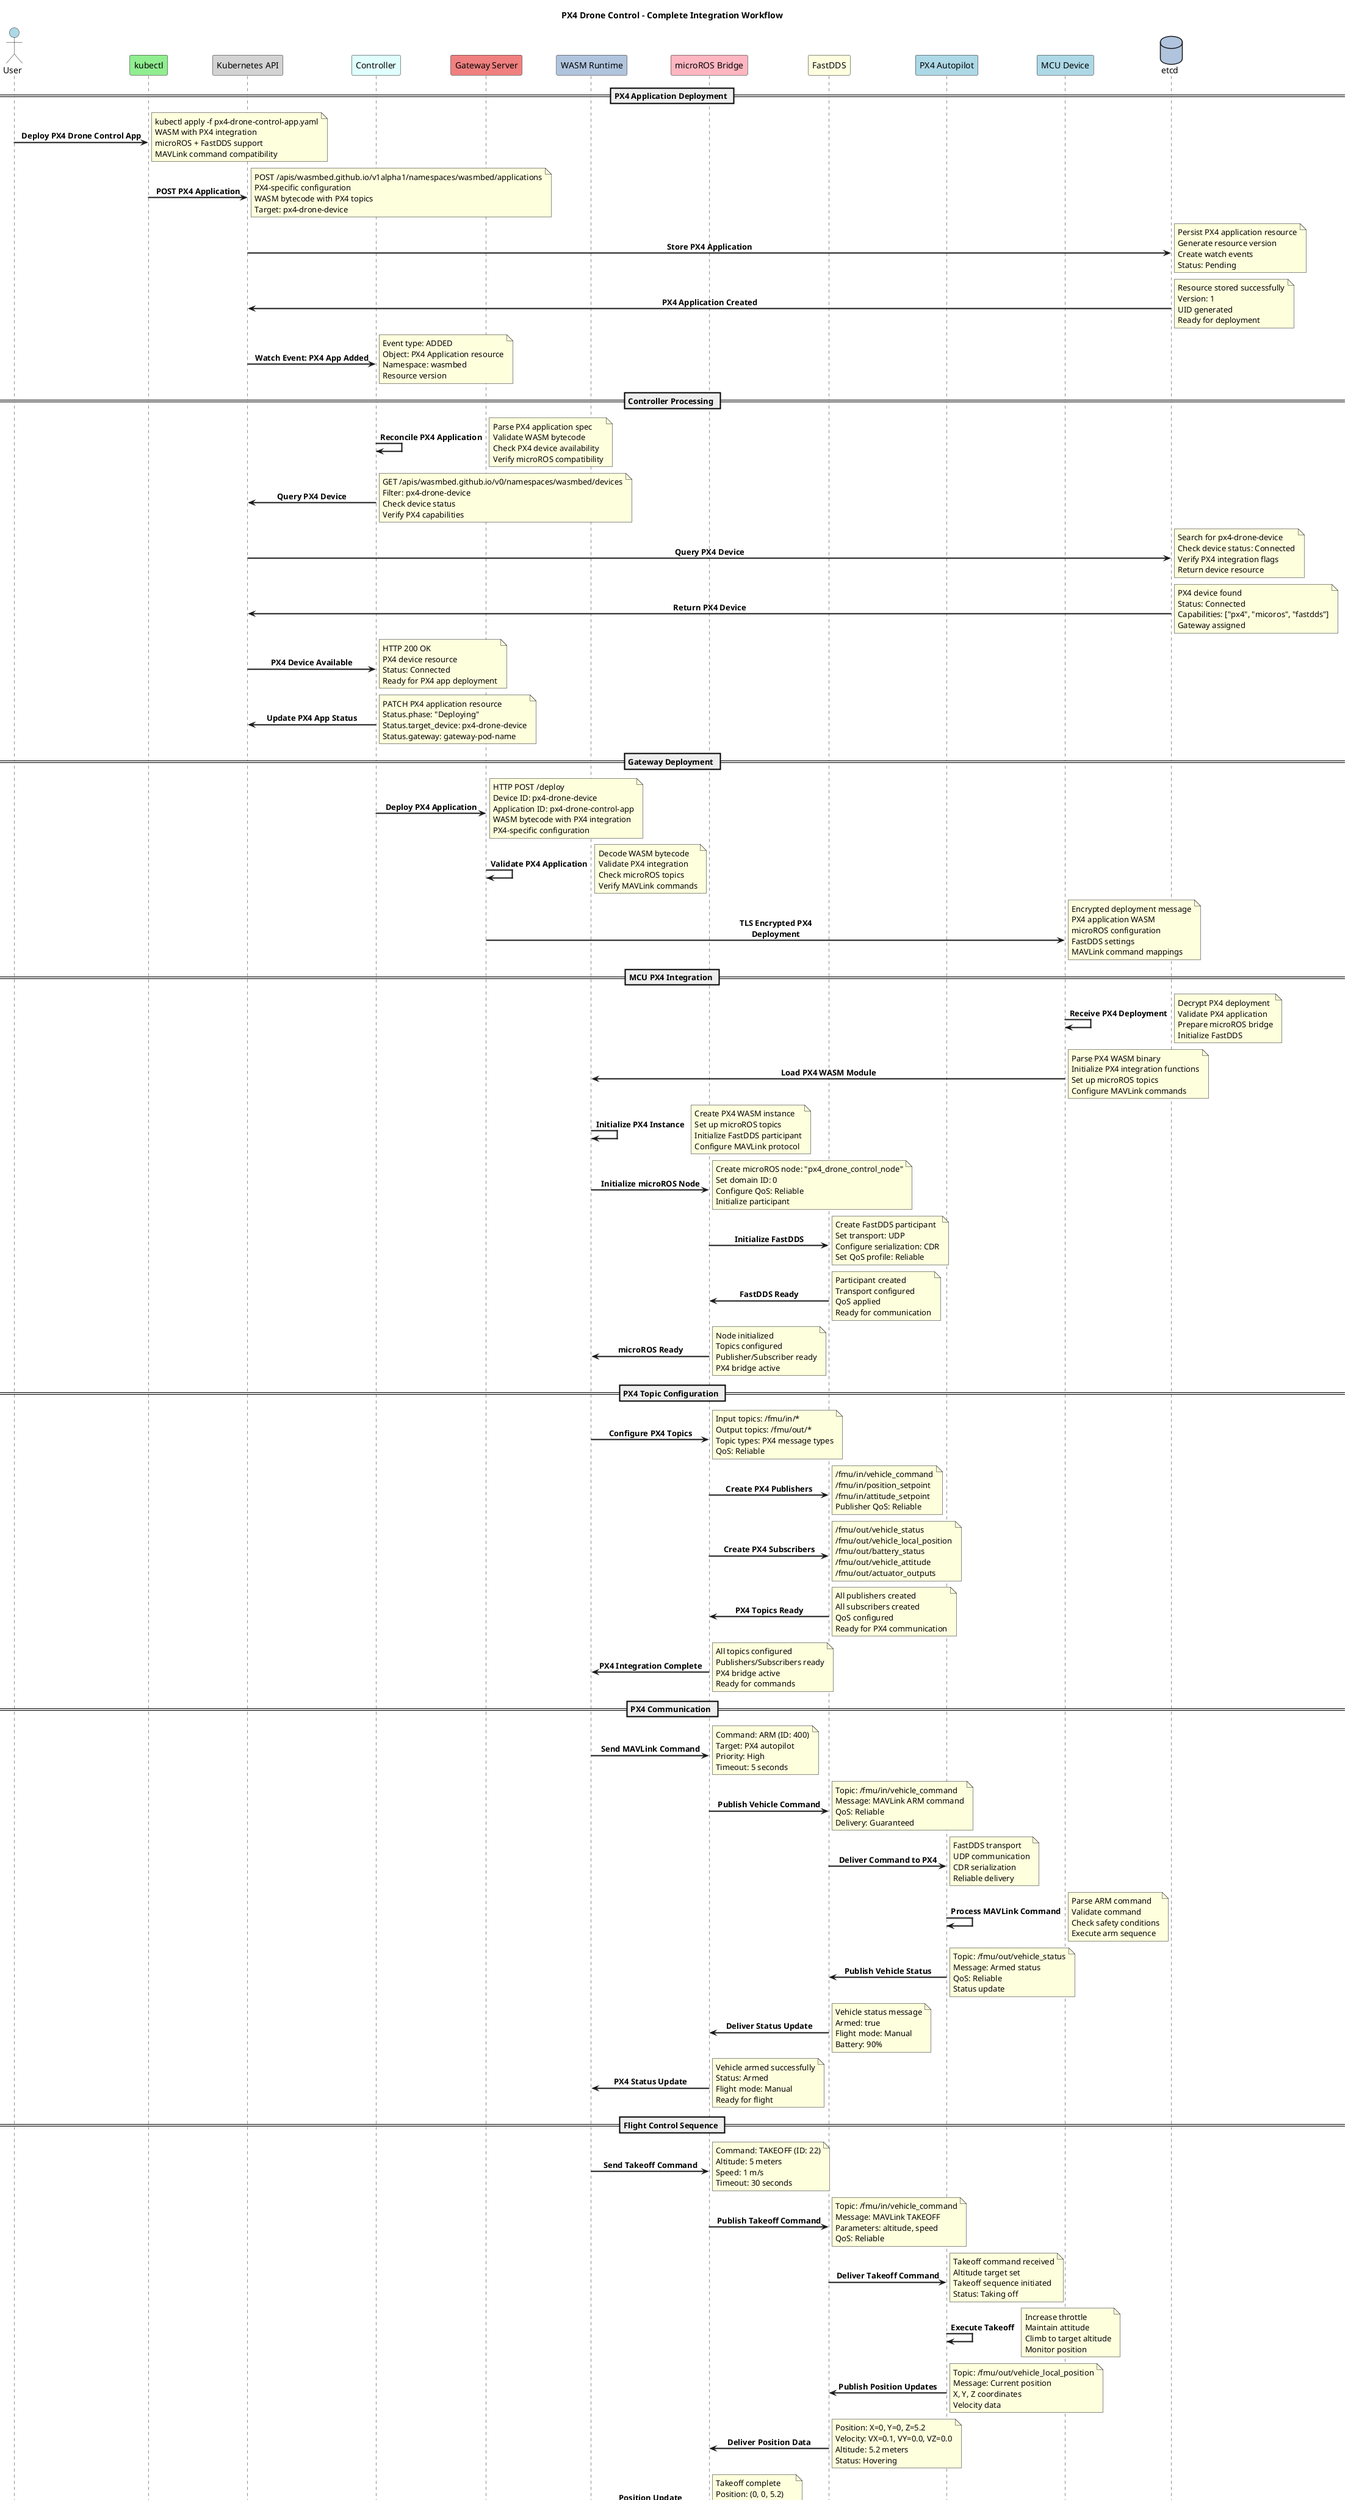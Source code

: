 ' SPDX-License-Identifier: CC-BY-4.0
' Copyright © 2025 Wasmbed contributors

@startuml
title PX4 Drone Control - Complete Integration Workflow

skinparam wrapMessageWidth 200
skinparam sequenceMessageAlign center
skinparam sequenceArrowThickness 2
skinparam sequenceLifeLineBackgroundColor #E8F4FD
skinparam sequenceActorBackgroundColor #D4E6F1
skinparam sequenceParticipantBackgroundColor #F8F9FA

actor "User" as USER #LightBlue
participant "kubectl" as KUBECTL #LightGreen
participant "Kubernetes API" as K8S_API #LightGray
participant "Controller" as CONTROLLER #LightCyan
participant "Gateway Server" as GATEWAY #LightCoral
participant "WASM Runtime" as WASM_RT #LightSteelBlue
participant "microROS Bridge" as MICROROS #LightPink
participant "FastDDS" as FASTDDS #LightYellow
participant "PX4 Autopilot" as PX4 #LightBlue
participant "MCU Device" as MCU #LightBlue
database "etcd" as ETCD #LightSteelBlue

== PX4 Application Deployment ==

USER -> KUBECTL : **Deploy PX4 Drone Control App**
note right : kubectl apply -f px4-drone-control-app.yaml\nWASM with PX4 integration\nmicroROS + FastDDS support\nMAVLink command compatibility

KUBECTL -> K8S_API : **POST PX4 Application**
note right : POST /apis/wasmbed.github.io/v1alpha1/namespaces/wasmbed/applications\nPX4-specific configuration\nWASM bytecode with PX4 topics\nTarget: px4-drone-device

K8S_API -> ETCD : **Store PX4 Application**
note right : Persist PX4 application resource\nGenerate resource version\nCreate watch events\nStatus: Pending

ETCD -> K8S_API : **PX4 Application Created**
note right : Resource stored successfully\nVersion: 1\nUID generated\nReady for deployment

K8S_API -> CONTROLLER : **Watch Event: PX4 App Added**
note right : Event type: ADDED\nObject: PX4 Application resource\nNamespace: wasmbed\nResource version

== Controller Processing ==

CONTROLLER -> CONTROLLER : **Reconcile PX4 Application**
note right : Parse PX4 application spec\nValidate WASM bytecode\nCheck PX4 device availability\nVerify microROS compatibility

CONTROLLER -> K8S_API : **Query PX4 Device**
note right : GET /apis/wasmbed.github.io/v0/namespaces/wasmbed/devices\nFilter: px4-drone-device\nCheck device status\nVerify PX4 capabilities

K8S_API -> ETCD : **Query PX4 Device**
note right : Search for px4-drone-device\nCheck device status: Connected\nVerify PX4 integration flags\nReturn device resource

ETCD -> K8S_API : **Return PX4 Device**
note right : PX4 device found\nStatus: Connected\nCapabilities: ["px4", "micoros", "fastdds"]\nGateway assigned

K8S_API -> CONTROLLER : **PX4 Device Available**
note right : HTTP 200 OK\nPX4 device resource\nStatus: Connected\nReady for PX4 app deployment

CONTROLLER -> K8S_API : **Update PX4 App Status**
note right : PATCH PX4 application resource\nStatus.phase: "Deploying"\nStatus.target_device: px4-drone-device\nStatus.gateway: gateway-pod-name

== Gateway Deployment ==

CONTROLLER -> GATEWAY : **Deploy PX4 Application**
note right : HTTP POST /deploy\nDevice ID: px4-drone-device\nApplication ID: px4-drone-control-app\nWASM bytecode with PX4 integration\nPX4-specific configuration

GATEWAY -> GATEWAY : **Validate PX4 Application**
note right : Decode WASM bytecode\nValidate PX4 integration\nCheck microROS topics\nVerify MAVLink commands

GATEWAY -> MCU : **TLS Encrypted PX4 Deployment**
note right : Encrypted deployment message\nPX4 application WASM\nmicroROS configuration\nFastDDS settings\nMAVLink command mappings

== MCU PX4 Integration ==

MCU -> MCU : **Receive PX4 Deployment**
note right : Decrypt PX4 deployment\nValidate PX4 application\nPrepare microROS bridge\nInitialize FastDDS

MCU -> WASM_RT : **Load PX4 WASM Module**
note right : Parse PX4 WASM binary\nInitialize PX4 integration functions\nSet up microROS topics\nConfigure MAVLink commands

WASM_RT -> WASM_RT : **Initialize PX4 Instance**
note right : Create PX4 WASM instance\nSet up microROS topics\nInitialize FastDDS participant\nConfigure MAVLink protocol

WASM_RT -> MICROROS : **Initialize microROS Node**
note right : Create microROS node: "px4_drone_control_node"\nSet domain ID: 0\nConfigure QoS: Reliable\nInitialize participant

MICROROS -> FASTDDS : **Initialize FastDDS**
note right : Create FastDDS participant\nSet transport: UDP\nConfigure serialization: CDR\nSet QoS profile: Reliable

FASTDDS -> MICROROS : **FastDDS Ready**
note right : Participant created\nTransport configured\nQoS applied\nReady for communication

MICROROS -> WASM_RT : **microROS Ready**
note right : Node initialized\nTopics configured\nPublisher/Subscriber ready\nPX4 bridge active

== PX4 Topic Configuration ==

WASM_RT -> MICROROS : **Configure PX4 Topics**
note right : Input topics: /fmu/in/*\nOutput topics: /fmu/out/*\nTopic types: PX4 message types\nQoS: Reliable

MICROROS -> FASTDDS : **Create PX4 Publishers**
note right : /fmu/in/vehicle_command\n/fmu/in/position_setpoint\n/fmu/in/attitude_setpoint\nPublisher QoS: Reliable

MICROROS -> FASTDDS : **Create PX4 Subscribers**
note right : /fmu/out/vehicle_status\n/fmu/out/vehicle_local_position\n/fmu/out/battery_status\n/fmu/out/vehicle_attitude\n/fmu/out/actuator_outputs

FASTDDS -> MICROROS : **PX4 Topics Ready**
note right : All publishers created\nAll subscribers created\nQoS configured\nReady for PX4 communication

MICROROS -> WASM_RT : **PX4 Integration Complete**
note right : All topics configured\nPublishers/Subscribers ready\nPX4 bridge active\nReady for commands

== PX4 Communication ==

WASM_RT -> MICROROS : **Send MAVLink Command**
note right : Command: ARM (ID: 400)\nTarget: PX4 autopilot\nPriority: High\nTimeout: 5 seconds

MICROROS -> FASTDDS : **Publish Vehicle Command**
note right : Topic: /fmu/in/vehicle_command\nMessage: MAVLink ARM command\nQoS: Reliable\nDelivery: Guaranteed

FASTDDS -> PX4 : **Deliver Command to PX4**
note right : FastDDS transport\nUDP communication\nCDR serialization\nReliable delivery

PX4 -> PX4 : **Process MAVLink Command**
note right : Parse ARM command\nValidate command\nCheck safety conditions\nExecute arm sequence

PX4 -> FASTDDS : **Publish Vehicle Status**
note right : Topic: /fmu/out/vehicle_status\nMessage: Armed status\nQoS: Reliable\nStatus update

FASTDDS -> MICROROS : **Deliver Status Update**
note right : Vehicle status message\nArmed: true\nFlight mode: Manual\nBattery: 90%

MICROROS -> WASM_RT : **PX4 Status Update**
note right : Vehicle armed successfully\nStatus: Armed\nFlight mode: Manual\nReady for flight

== Flight Control Sequence ==

WASM_RT -> MICROROS : **Send Takeoff Command**
note right : Command: TAKEOFF (ID: 22)\nAltitude: 5 meters\nSpeed: 1 m/s\nTimeout: 30 seconds

MICROROS -> FASTDDS : **Publish Takeoff Command**
note right : Topic: /fmu/in/vehicle_command\nMessage: MAVLink TAKEOFF\nParameters: altitude, speed\nQoS: Reliable

FASTDDS -> PX4 : **Deliver Takeoff Command**
note right : Takeoff command received\nAltitude target set\nTakeoff sequence initiated\nStatus: Taking off

PX4 -> PX4 : **Execute Takeoff**
note right : Increase throttle\nMaintain attitude\nClimb to target altitude\nMonitor position

PX4 -> FASTDDS : **Publish Position Updates**
note right : Topic: /fmu/out/vehicle_local_position\nMessage: Current position\nX, Y, Z coordinates\nVelocity data

FASTDDS -> MICROROS : **Deliver Position Data**
note right : Position: X=0, Y=0, Z=5.2\nVelocity: VX=0.1, VY=0.0, VZ=0.0\nAltitude: 5.2 meters\nStatus: Hovering

MICROROS -> WASM_RT : **Position Update**
note right : Takeoff complete\nPosition: (0, 0, 5.2)\nStatus: Hovering\nReady for navigation

== Navigation Control ==

WASM_RT -> MICROROS : **Set Target Position**
note right : Target: X=10, Y=5, Z=5\nSpeed: 2 m/s\nAccuracy: 0.5 meters\nTimeout: 60 seconds

MICROROS -> FASTDDS : **Publish Position Setpoint**
note right : Topic: /fmu/in/position_setpoint\nMessage: Target position\nX=10, Y=5, Z=5\nVelocity: 2 m/s

FASTDDS -> PX4 : **Deliver Position Setpoint**
note right : Position setpoint received\nTarget: (10, 5, 5)\nNavigation mode activated\nFlight plan generated

PX4 -> PX4 : **Execute Navigation**
note right : Calculate flight path\nAdjust attitude\nControl velocity\nNavigate to target

PX4 -> FASTDDS : **Publish Navigation Status**
note right : Topic: /fmu/out/vehicle_local_position\nMessage: Current position\nX=8.5, Y=4.2, Z=5.1\nVelocity: 1.8 m/s

FASTDDS -> MICROROS : **Deliver Navigation Update**
note right : Position: (8.5, 4.2, 5.1)\nDistance to target: 1.8m\nETA: 1 second\nStatus: Approaching

MICROROS -> WASM_RT : **Navigation Update**
note right : Approaching target\nPosition: (8.5, 4.2, 5.1)\nDistance: 1.8m\nETA: 1 second

== Landing Sequence ==

WASM_RT -> MICROROS : **Send Land Command**
note right : Command: LAND (ID: 21)\nDescent rate: 1 m/s\nLanding accuracy: 0.3m\nTimeout: 30 seconds

MICROROS -> FASTDDS : **Publish Land Command**
note right : Topic: /fmu/in/vehicle_command\nMessage: MAVLink LAND\nDescent rate: 1 m/s\nLanding sequence

FASTDDS -> PX4 : **Deliver Land Command**
note right : Land command received\nLanding mode activated\nDescent initiated\nStatus: Landing

PX4 -> PX4 : **Execute Landing**
note right : Reduce throttle\nMaintain attitude\nDescend to ground\nMonitor altitude

PX4 -> FASTDDS : **Publish Landing Status**
note right : Topic: /fmu/out/vehicle_status\nMessage: Landing status\nAltitude: 0.5m\nStatus: Landing\nGround proximity: 0.5m

FASTDDS -> MICROROS : **Deliver Landing Status**
note right : Landing in progress\nAltitude: 0.5m\nGround proximity: 0.5m\nStatus: Final approach

MICROROS -> WASM_RT : **Landing Status**
note right : Landing in progress\nAltitude: 0.5m\nGround proximity: 0.5m\nFinal approach

== Status Monitoring ==

WASM_RT -> MICROROS : **Request Battery Status**
note right : Query battery level\nCheck voltage\nMonitor current\nEstimate flight time

MICROROS -> FASTDDS : **Subscribe to Battery**
note right : Topic: /fmu/out/battery_status\nMonitor battery level\nCheck voltage\nTrack current draw

FASTDDS -> PX4 : **Request Battery Data**
note right : Battery status request\nVoltage: 12.4V\nCurrent: 8.5A\nPercentage: 85%

PX4 -> FASTDDS : **Publish Battery Status**
note right : Topic: /fmu/out/battery_status\nVoltage: 12.4V\nCurrent: 8.5A\nPercentage: 85%\nFlight time: 12 minutes

FASTDDS -> MICROROS : **Deliver Battery Data**
note right : Battery: 85%\nVoltage: 12.4V\nCurrent: 8.5A\nFlight time: 12 minutes

MICROROS -> WASM_RT : **Battery Status**
note right : Battery: 85%\nVoltage: 12.4V\nCurrent: 8.5A\nFlight time: 12 minutes

== Error Handling ==

alt **PX4 Communication Error**
    FASTDDS -> MICROROS : **Communication Lost**
    note right : PX4 connection lost\nFastDDS timeout\nNetwork error\nCommunication failed
    
    MICROROS -> WASM_RT : **PX4 Disconnected**
    note right : PX4 communication lost\nConnection timeout\nError: Communication failed\nRetry in 5 seconds
    
    WASM_RT -> GATEWAY : **Error Report**
    note right : PX4 communication error\nConnection lost\nError details\nRecovery attempt
end

alt **MAVLink Command Failed**
    PX4 -> FASTDDS : **Command Rejected**
    note right : MAVLink command failed\nSafety check failed\nInvalid parameters\nCommand rejected
    
    FASTDDS -> MICROROS : **Command Error**
    note right : Command rejected\nError code: MAV_RESULT_DENIED\nError message\nRetry information
    
    MICROROS -> WASM_RT : **Command Failed**
    note right : MAVLink command failed\nError: MAV_RESULT_DENIED\nSafety check failed\nRetry with different parameters
end

alt **Emergency Stop**
    WASM_RT -> MICROROS : **Emergency Stop**
    note right : Emergency stop activated\nImmediate disarm\nLand immediately\nSafety priority
    
    MICROROS -> FASTDDS : **Publish Emergency Stop**
    note right : Topic: /fmu/in/vehicle_command\nCommand: EMERGENCY_STOP\nPriority: Critical\nImmediate execution
    
    FASTDDS -> PX4 : **Deliver Emergency Stop**
    note right : Emergency stop received\nImmediate disarm\nLand immediately\nSafety mode activated
    
    PX4 -> PX4 : **Execute Emergency Stop**
    note right : Immediate disarm\nCut throttle\nLand immediately\nSafety mode active
end

@enduml


